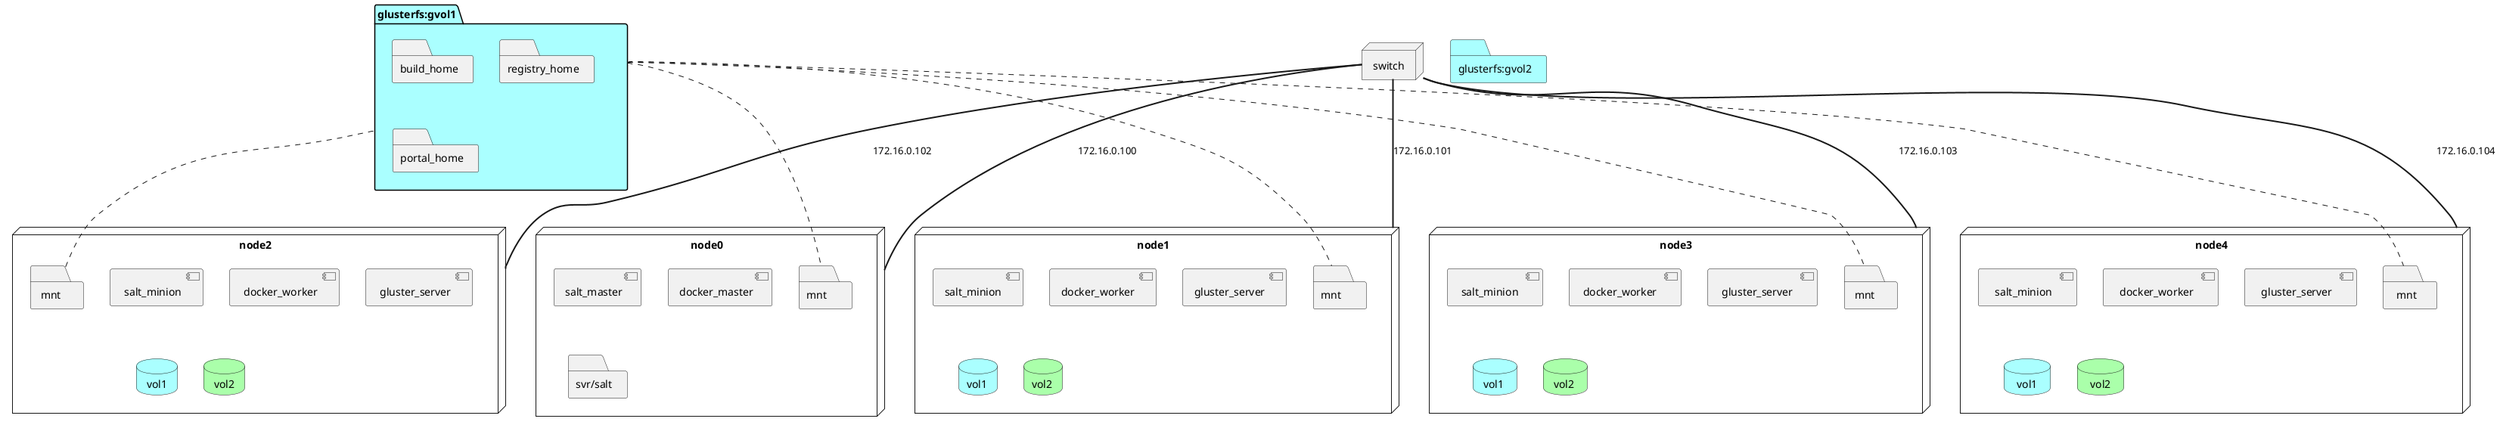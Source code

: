 @startuml

node switch
folder "glusterfs:gvol1" as gv1 #aaffff {
        folder "build_home"
        folder "registry_home"
        folder "portal_home"
}
folder "glusterfs:gvol2" #aaffff {
        folder "build_home"
        folder "registry_home"
        folder "portal_home"
}
node node0 {
    component salt_master
    component docker_master
    folder "svr/salt"
    folder "mnt"
}
node node1 {
    component "salt_minion "
    component "docker_worker "
    component "gluster_server "
    folder "mnt "
    database "vol1 " #aaffff
    database "vol2 " #aaffaa
}
node node2 {
    component " salt_minion "
    component " docker_worker "
    component " gluster_server "
    folder " mnt "
    database " vol1 " #aaffff
    database " vol2 " #aaffaa
}
node node3 {
    component " salt_minion  "
    component " docker_worker  "
    component " gluster_server  "
    folder " mnt  "
    database " vol1  " #aaffff
    database " vol2  " #aaffaa
}
node node4 {
    component "  salt_minion  "
    component "  docker_worker  "
    component "  gluster_server  "
    folder "  mnt  "
    database "  vol1  " #aaffff
    database "  vol2  " #aaffaa
}

switch === node0 : 172.16.0.100
switch === node1 : 172.16.0.101
switch === node2 : 172.16.0.102
switch === node3 : 172.16.0.103
switch === node4 : 172.16.0.104

gv1 . mnt
gv1 . (mnt )
gv1 . ( mnt )
gv1 . ( mnt  )
gv1 . (  mnt  )


@enduml
